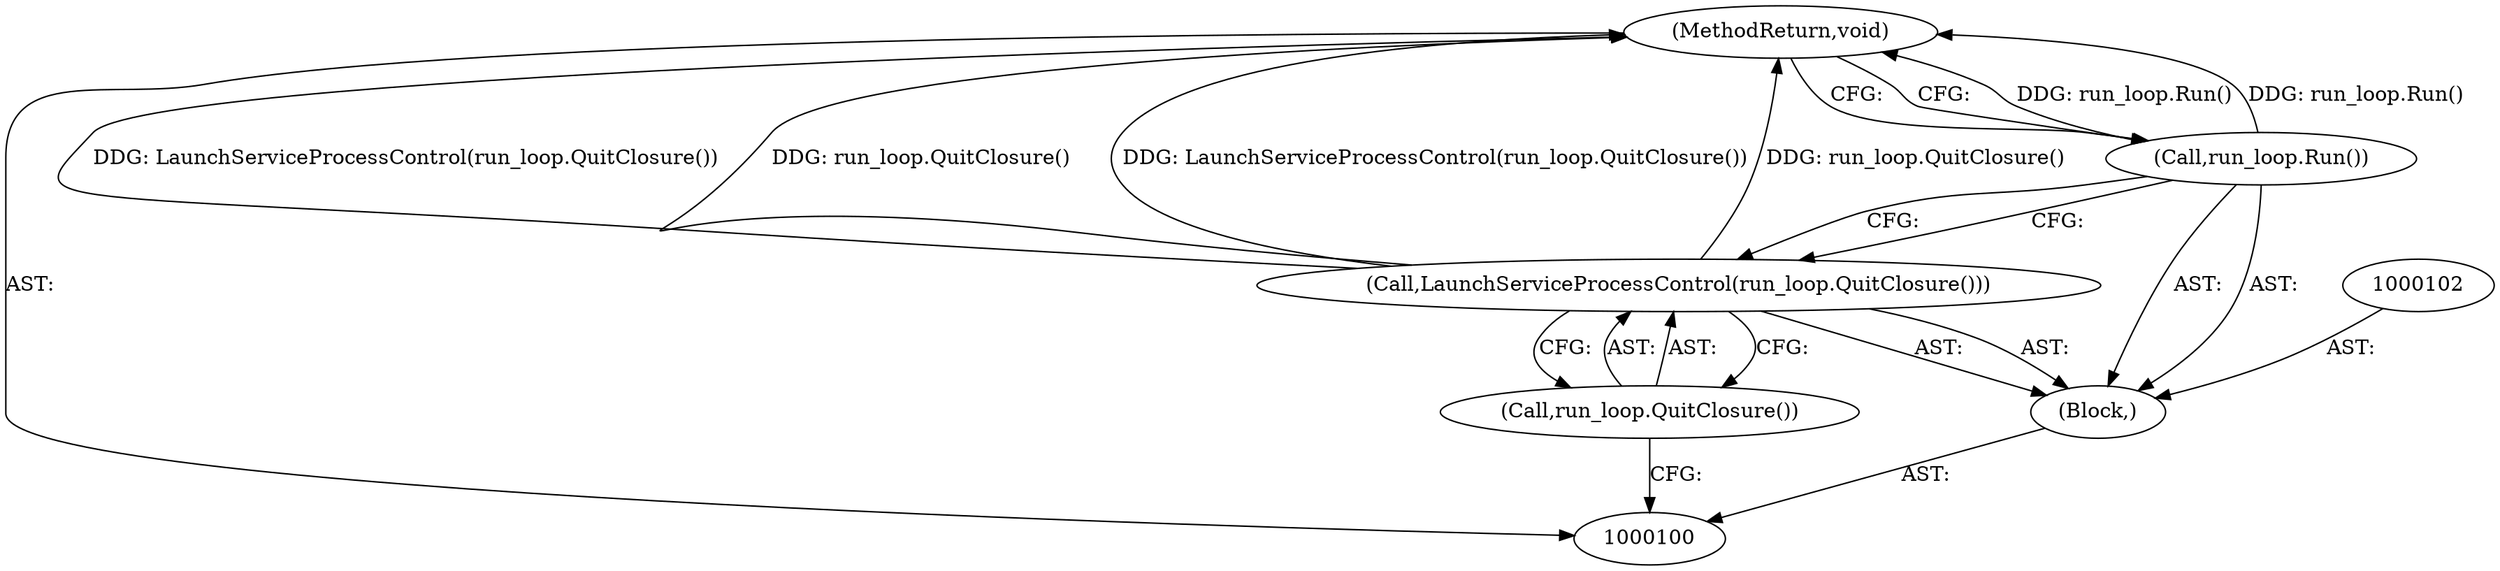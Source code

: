 digraph "0_Chrome_53262b5285efbbfdbbcc17fbf5200890f1ee295c" {
"1000106" [label="(MethodReturn,void)"];
"1000101" [label="(Block,)"];
"1000104" [label="(Call,run_loop.QuitClosure())"];
"1000103" [label="(Call,LaunchServiceProcessControl(run_loop.QuitClosure()))"];
"1000105" [label="(Call,run_loop.Run())"];
"1000106" -> "1000100"  [label="AST: "];
"1000106" -> "1000105"  [label="CFG: "];
"1000105" -> "1000106"  [label="DDG: run_loop.Run()"];
"1000103" -> "1000106"  [label="DDG: LaunchServiceProcessControl(run_loop.QuitClosure())"];
"1000103" -> "1000106"  [label="DDG: run_loop.QuitClosure()"];
"1000101" -> "1000100"  [label="AST: "];
"1000102" -> "1000101"  [label="AST: "];
"1000103" -> "1000101"  [label="AST: "];
"1000105" -> "1000101"  [label="AST: "];
"1000104" -> "1000103"  [label="AST: "];
"1000104" -> "1000100"  [label="CFG: "];
"1000103" -> "1000104"  [label="CFG: "];
"1000103" -> "1000101"  [label="AST: "];
"1000103" -> "1000104"  [label="CFG: "];
"1000104" -> "1000103"  [label="AST: "];
"1000105" -> "1000103"  [label="CFG: "];
"1000103" -> "1000106"  [label="DDG: LaunchServiceProcessControl(run_loop.QuitClosure())"];
"1000103" -> "1000106"  [label="DDG: run_loop.QuitClosure()"];
"1000105" -> "1000101"  [label="AST: "];
"1000105" -> "1000103"  [label="CFG: "];
"1000106" -> "1000105"  [label="CFG: "];
"1000105" -> "1000106"  [label="DDG: run_loop.Run()"];
}

